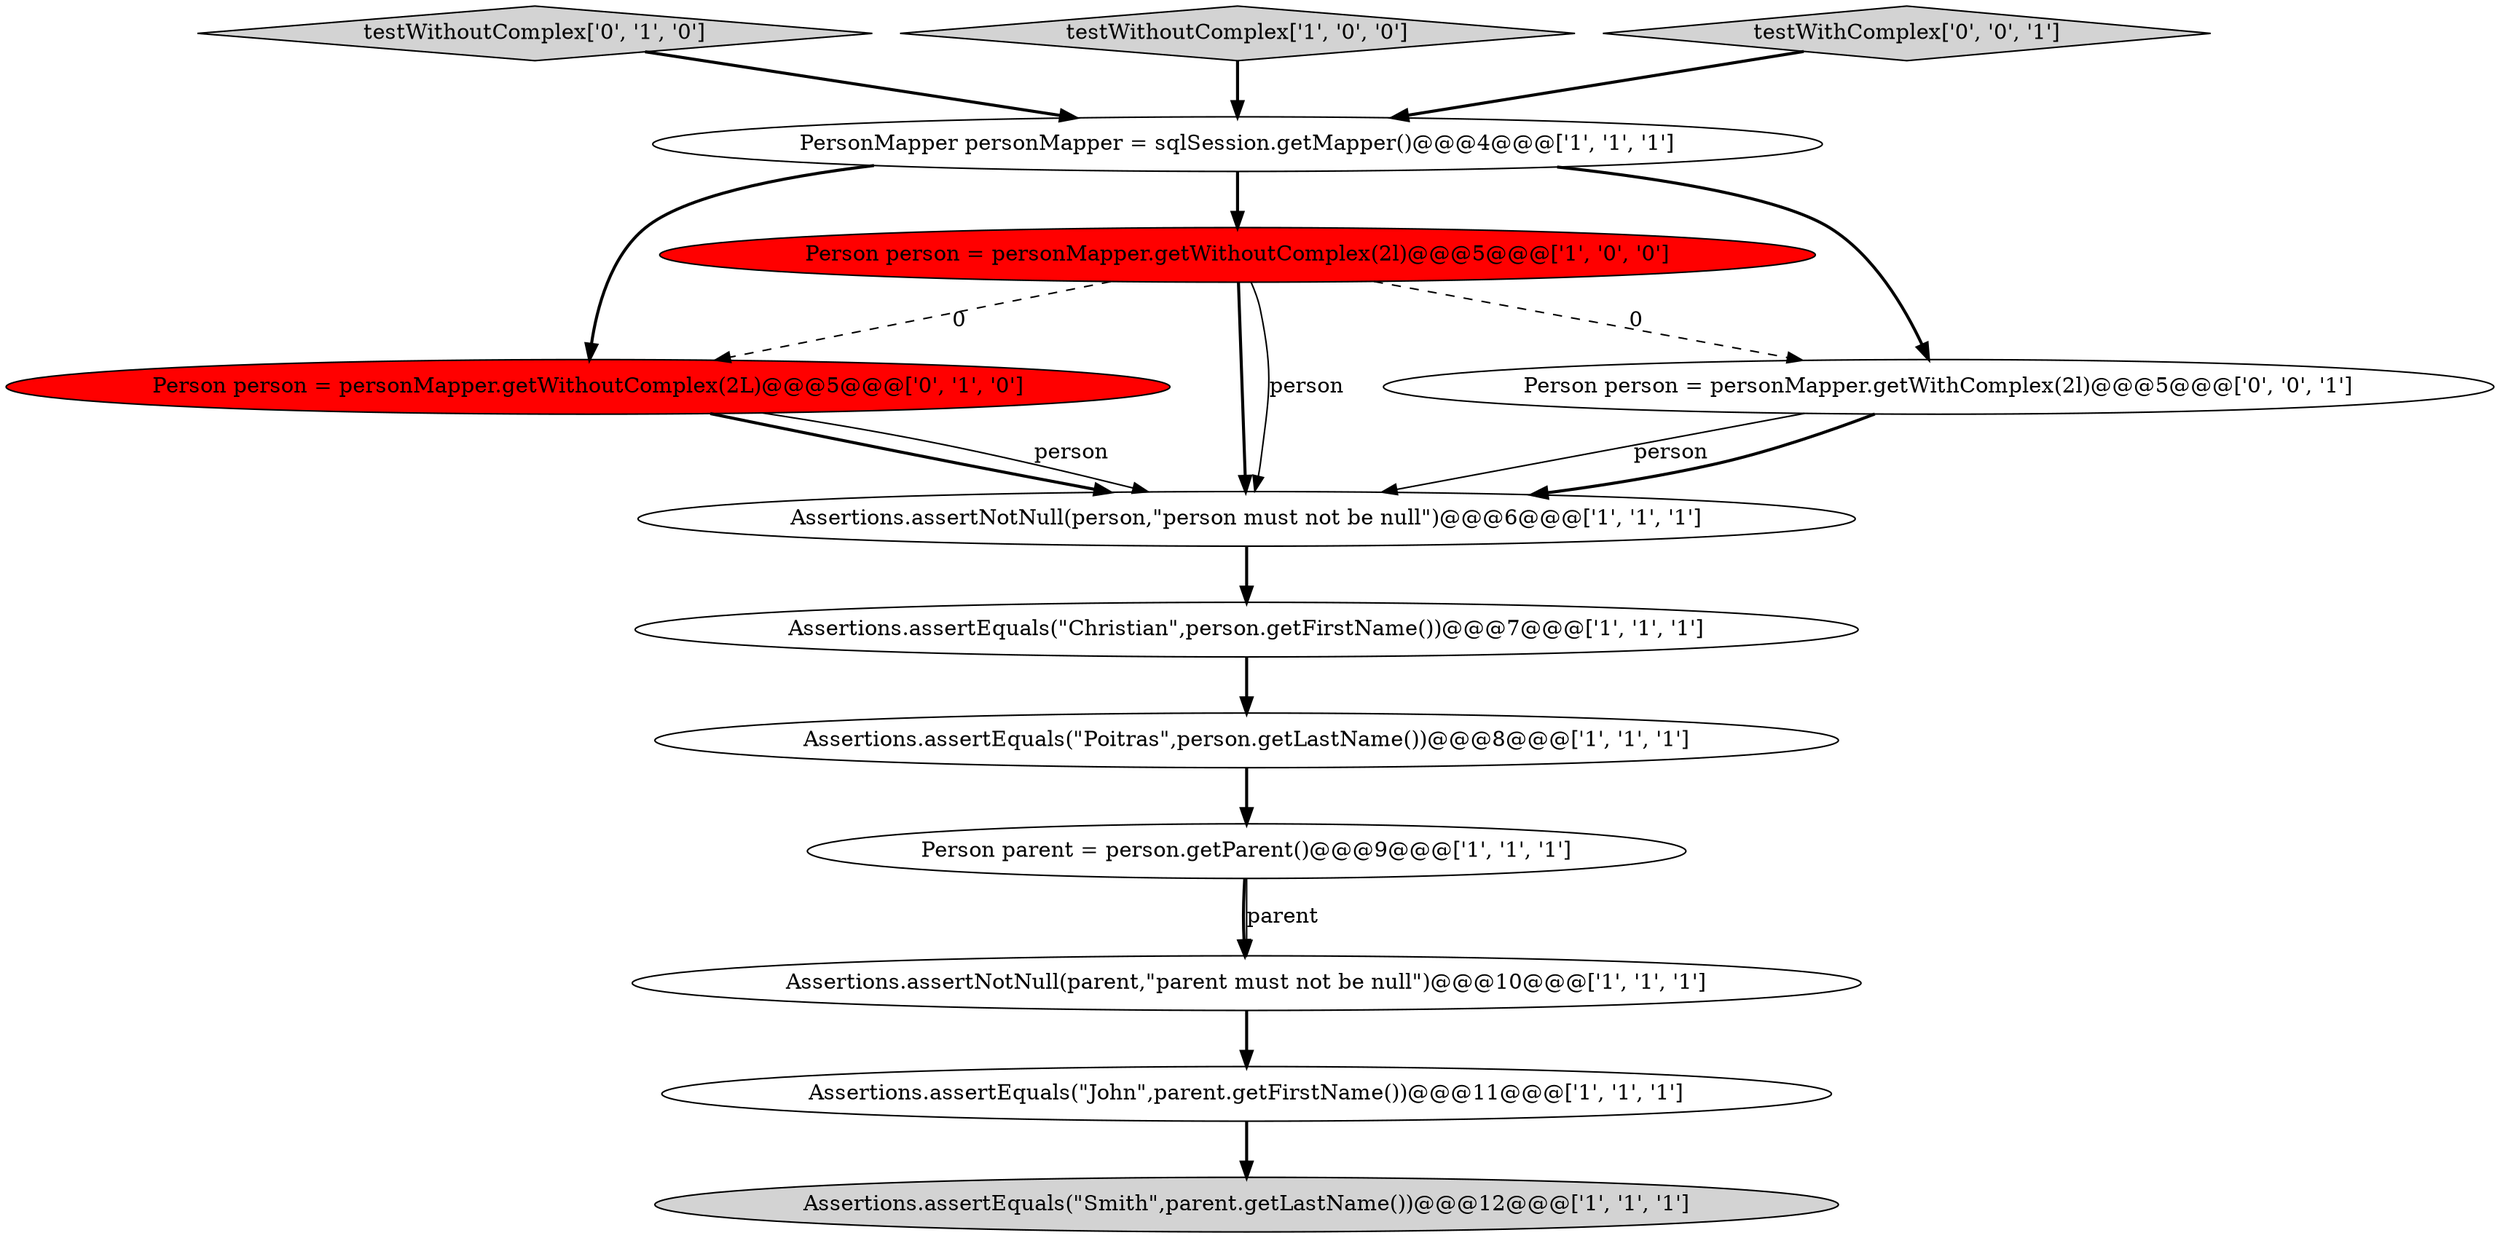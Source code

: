 digraph {
2 [style = filled, label = "Assertions.assertEquals(\"Christian\",person.getFirstName())@@@7@@@['1', '1', '1']", fillcolor = white, shape = ellipse image = "AAA0AAABBB1BBB"];
7 [style = filled, label = "Assertions.assertEquals(\"John\",parent.getFirstName())@@@11@@@['1', '1', '1']", fillcolor = white, shape = ellipse image = "AAA0AAABBB1BBB"];
5 [style = filled, label = "Person parent = person.getParent()@@@9@@@['1', '1', '1']", fillcolor = white, shape = ellipse image = "AAA0AAABBB1BBB"];
9 [style = filled, label = "Assertions.assertEquals(\"Smith\",parent.getLastName())@@@12@@@['1', '1', '1']", fillcolor = lightgray, shape = ellipse image = "AAA0AAABBB1BBB"];
10 [style = filled, label = "testWithoutComplex['0', '1', '0']", fillcolor = lightgray, shape = diamond image = "AAA0AAABBB2BBB"];
11 [style = filled, label = "Person person = personMapper.getWithoutComplex(2L)@@@5@@@['0', '1', '0']", fillcolor = red, shape = ellipse image = "AAA1AAABBB2BBB"];
6 [style = filled, label = "Assertions.assertNotNull(parent,\"parent must not be null\")@@@10@@@['1', '1', '1']", fillcolor = white, shape = ellipse image = "AAA0AAABBB1BBB"];
8 [style = filled, label = "Person person = personMapper.getWithoutComplex(2l)@@@5@@@['1', '0', '0']", fillcolor = red, shape = ellipse image = "AAA1AAABBB1BBB"];
13 [style = filled, label = "Person person = personMapper.getWithComplex(2l)@@@5@@@['0', '0', '1']", fillcolor = white, shape = ellipse image = "AAA0AAABBB3BBB"];
4 [style = filled, label = "Assertions.assertNotNull(person,\"person must not be null\")@@@6@@@['1', '1', '1']", fillcolor = white, shape = ellipse image = "AAA0AAABBB1BBB"];
3 [style = filled, label = "testWithoutComplex['1', '0', '0']", fillcolor = lightgray, shape = diamond image = "AAA0AAABBB1BBB"];
0 [style = filled, label = "PersonMapper personMapper = sqlSession.getMapper()@@@4@@@['1', '1', '1']", fillcolor = white, shape = ellipse image = "AAA0AAABBB1BBB"];
12 [style = filled, label = "testWithComplex['0', '0', '1']", fillcolor = lightgray, shape = diamond image = "AAA0AAABBB3BBB"];
1 [style = filled, label = "Assertions.assertEquals(\"Poitras\",person.getLastName())@@@8@@@['1', '1', '1']", fillcolor = white, shape = ellipse image = "AAA0AAABBB1BBB"];
1->5 [style = bold, label=""];
0->13 [style = bold, label=""];
2->1 [style = bold, label=""];
11->4 [style = bold, label=""];
0->11 [style = bold, label=""];
4->2 [style = bold, label=""];
12->0 [style = bold, label=""];
3->0 [style = bold, label=""];
8->13 [style = dashed, label="0"];
13->4 [style = solid, label="person"];
7->9 [style = bold, label=""];
5->6 [style = bold, label=""];
11->4 [style = solid, label="person"];
5->6 [style = solid, label="parent"];
10->0 [style = bold, label=""];
0->8 [style = bold, label=""];
8->4 [style = bold, label=""];
8->11 [style = dashed, label="0"];
6->7 [style = bold, label=""];
8->4 [style = solid, label="person"];
13->4 [style = bold, label=""];
}

